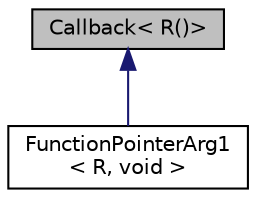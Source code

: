 digraph "Callback&lt; R()&gt;"
{
 // LATEX_PDF_SIZE
  edge [fontname="Helvetica",fontsize="10",labelfontname="Helvetica",labelfontsize="10"];
  node [fontname="Helvetica",fontsize="10",shape=record];
  Node1 [label="Callback\< R()\>",height=0.2,width=0.4,color="black", fillcolor="grey75", style="filled", fontcolor="black",tooltip=" "];
  Node1 -> Node2 [dir="back",color="midnightblue",fontsize="10",style="solid",fontname="Helvetica"];
  Node2 [label="FunctionPointerArg1\l\< R, void \>",height=0.2,width=0.4,color="black", fillcolor="white", style="filled",URL="$classmbed_1_1_function_pointer_arg1_3_01_r_00_01void_01_4.html",tooltip=" "];
}

